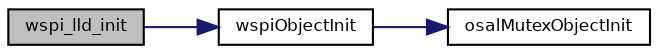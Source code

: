 digraph "wspi_lld_init"
{
  bgcolor="transparent";
  edge [fontname="Helvetica",fontsize="8",labelfontname="Helvetica",labelfontsize="8"];
  node [fontname="Helvetica",fontsize="8",shape=record];
  rankdir="LR";
  Node33 [label="wspi_lld_init",height=0.2,width=0.4,color="black", fillcolor="grey75", style="filled", fontcolor="black"];
  Node33 -> Node34 [color="midnightblue",fontsize="8",style="solid",fontname="Helvetica"];
  Node34 [label="wspiObjectInit",height=0.2,width=0.4,color="black",URL="$group___w_s_p_i.html#ga02b995be7715bbb9b180fb3d8d5635e5",tooltip="Initializes the standard part of a WSPIDriver structure. "];
  Node34 -> Node35 [color="midnightblue",fontsize="8",style="solid",fontname="Helvetica"];
  Node35 [label="osalMutexObjectInit",height=0.2,width=0.4,color="black",URL="$group___o_s_a_l.html#ga156fb36e0f0ea799f2bfe31970337de7",tooltip="Initializes s mutex_t object. "];
}
